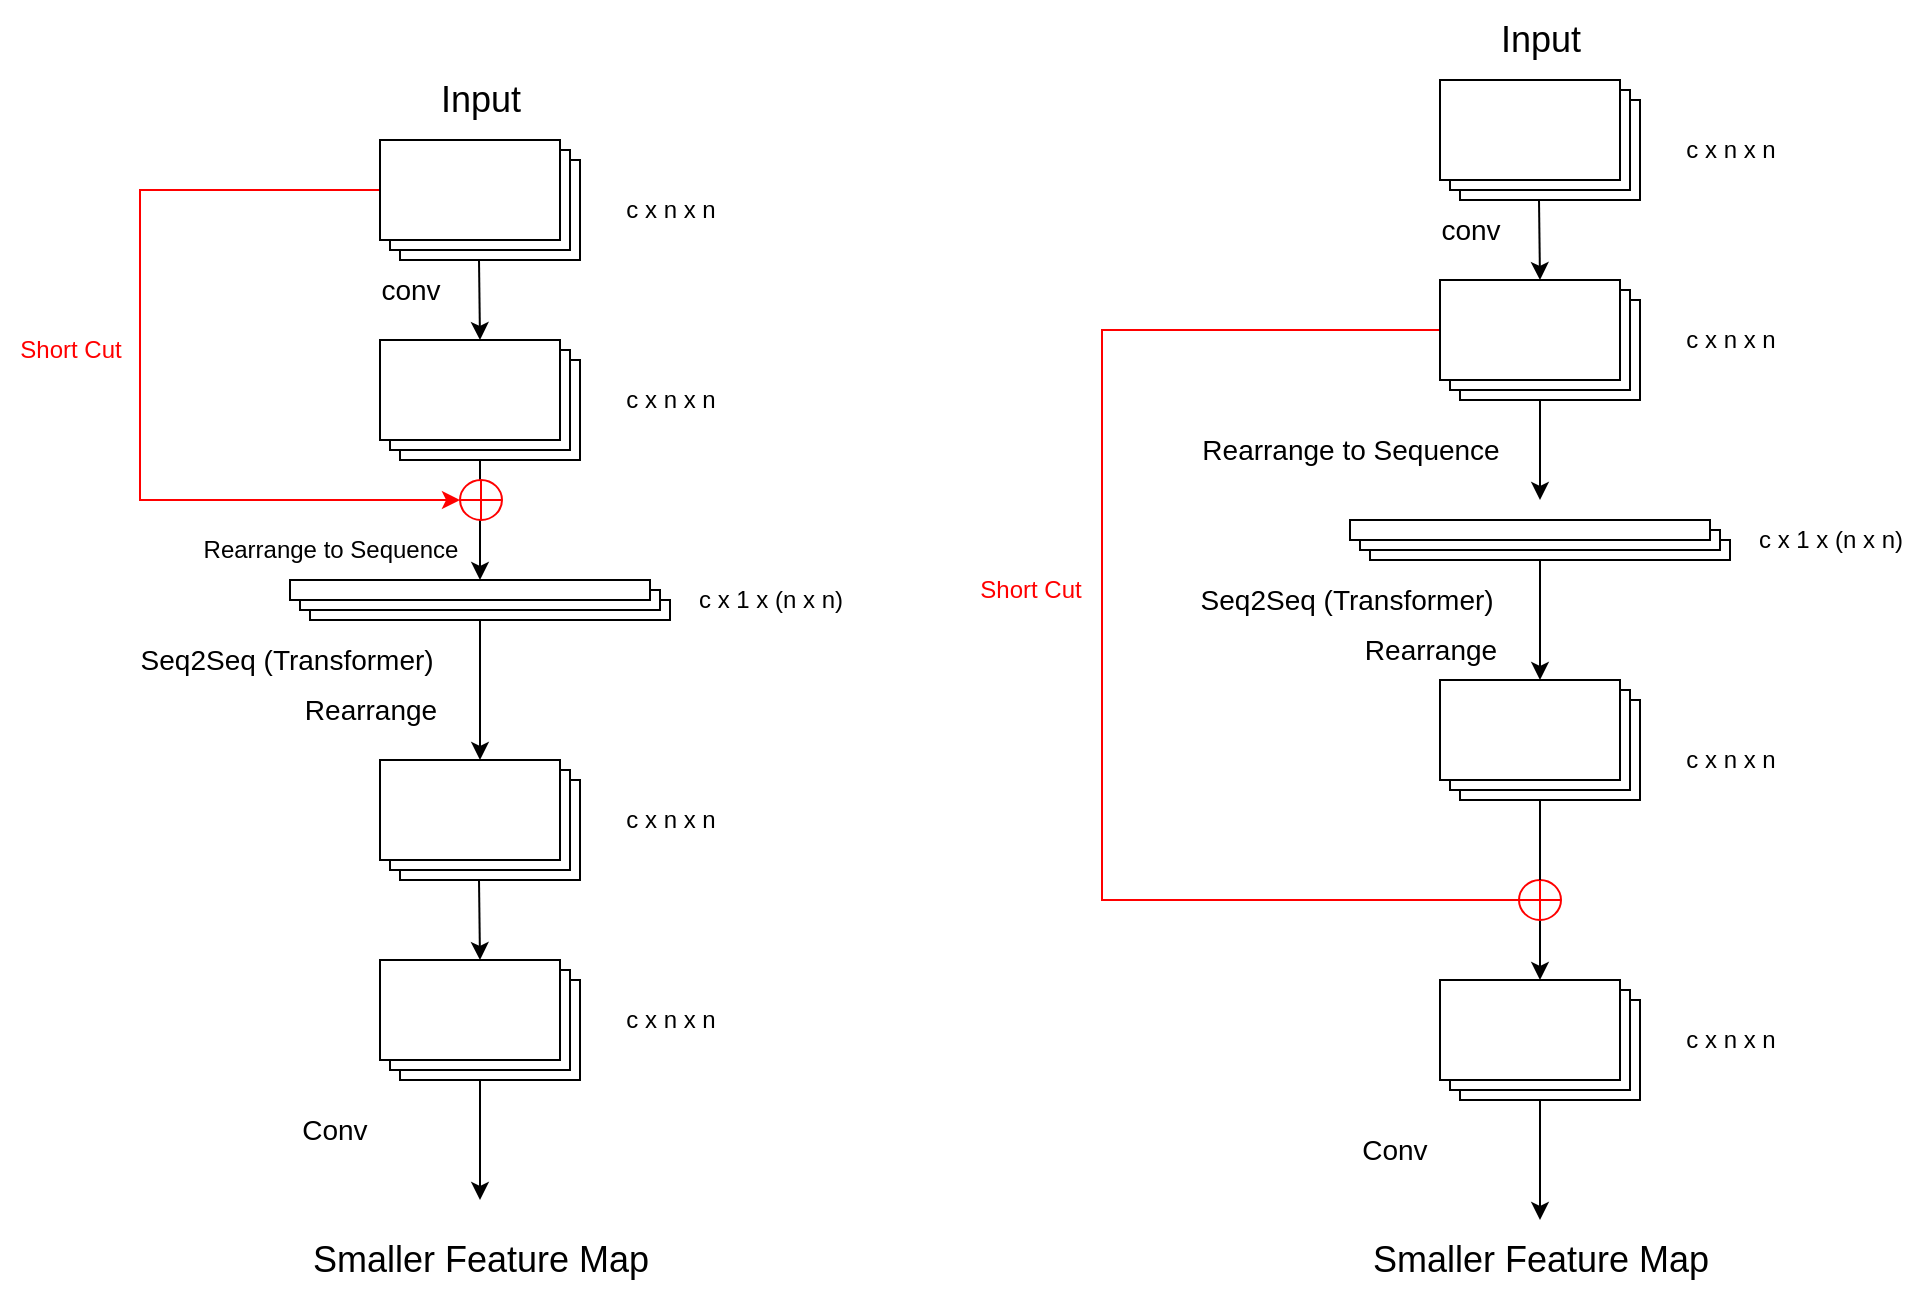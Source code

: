 <mxfile version="21.3.8" type="github">
  <diagram name="第 1 页" id="xl69UvYNIWuKGF_YYE_F">
    <mxGraphModel dx="2547" dy="732" grid="1" gridSize="10" guides="1" tooltips="1" connect="1" arrows="1" fold="1" page="1" pageScale="1" pageWidth="827" pageHeight="1169" math="0" shadow="0">
      <root>
        <mxCell id="0" />
        <mxCell id="1" parent="0" />
        <mxCell id="Kp3SWMMGHME06NrM-yMf-6" value="" style="verticalLabelPosition=bottom;verticalAlign=top;html=1;shape=mxgraph.basic.layered_rect;dx=10;outlineConnect=0;whiteSpace=wrap;" parent="1" vertex="1">
          <mxGeometry x="350" y="220" width="100" height="60" as="geometry" />
        </mxCell>
        <mxCell id="Kp3SWMMGHME06NrM-yMf-2" value="" style="endArrow=classic;html=1;rounded=0;" parent="1" edge="1">
          <mxGeometry width="50" height="50" relative="1" as="geometry">
            <mxPoint x="399.5" y="280" as="sourcePoint" />
            <mxPoint x="400" y="320" as="targetPoint" />
          </mxGeometry>
        </mxCell>
        <mxCell id="Kp3SWMMGHME06NrM-yMf-3" value="&lt;font style=&quot;font-size: 18px;&quot;&gt;Input&lt;/font&gt;" style="text;html=1;align=center;verticalAlign=middle;resizable=0;points=[];autosize=1;strokeColor=none;fillColor=none;" parent="1" vertex="1">
          <mxGeometry x="370" y="180" width="60" height="40" as="geometry" />
        </mxCell>
        <mxCell id="Kp3SWMMGHME06NrM-yMf-5" value="&lt;font style=&quot;font-size: 14px;&quot;&gt;Rearrange to Sequence&lt;/font&gt;" style="text;html=1;align=center;verticalAlign=middle;resizable=0;points=[];autosize=1;strokeColor=none;fillColor=none;" parent="1" vertex="1">
          <mxGeometry x="220" y="390" width="170" height="30" as="geometry" />
        </mxCell>
        <mxCell id="Kp3SWMMGHME06NrM-yMf-8" value="c x n x n" style="text;html=1;align=center;verticalAlign=middle;resizable=0;points=[];autosize=1;strokeColor=none;fillColor=none;" parent="1" vertex="1">
          <mxGeometry x="460" y="240" width="70" height="30" as="geometry" />
        </mxCell>
        <mxCell id="Kp3SWMMGHME06NrM-yMf-24" style="edgeStyle=orthogonalEdgeStyle;rounded=0;orthogonalLoop=1;jettySize=auto;html=1;exitX=0;exitY=0;exitDx=0;exitDy=25;exitPerimeter=0;dashed=True;strokeColor=#FF0000;" parent="1" source="Kp3SWMMGHME06NrM-yMf-10" edge="1">
          <mxGeometry relative="1" as="geometry">
            <mxPoint x="400" y="640" as="targetPoint" />
            <Array as="points">
              <mxPoint x="181" y="345" />
              <mxPoint x="181" y="630" />
              <mxPoint x="400" y="630" />
            </Array>
          </mxGeometry>
        </mxCell>
        <mxCell id="Kp3SWMMGHME06NrM-yMf-10" value="" style="verticalLabelPosition=bottom;verticalAlign=top;html=1;shape=mxgraph.basic.layered_rect;dx=10;outlineConnect=0;whiteSpace=wrap;" parent="1" vertex="1">
          <mxGeometry x="350" y="320" width="100" height="60" as="geometry" />
        </mxCell>
        <mxCell id="Kp3SWMMGHME06NrM-yMf-11" value="c x n x n" style="text;html=1;align=center;verticalAlign=middle;resizable=0;points=[];autosize=1;strokeColor=none;fillColor=none;" parent="1" vertex="1">
          <mxGeometry x="460" y="335" width="70" height="30" as="geometry" />
        </mxCell>
        <mxCell id="Kp3SWMMGHME06NrM-yMf-13" value="" style="verticalLabelPosition=bottom;verticalAlign=top;html=1;shape=mxgraph.basic.layered_rect;dx=10;outlineConnect=0;whiteSpace=wrap;" parent="1" vertex="1">
          <mxGeometry x="305" y="440" width="190" height="20" as="geometry" />
        </mxCell>
        <mxCell id="Kp3SWMMGHME06NrM-yMf-14" value="" style="endArrow=classic;html=1;rounded=0;" parent="1" source="Kp3SWMMGHME06NrM-yMf-10" edge="1">
          <mxGeometry width="50" height="50" relative="1" as="geometry">
            <mxPoint x="400" y="420" as="sourcePoint" />
            <mxPoint x="400" y="430" as="targetPoint" />
          </mxGeometry>
        </mxCell>
        <mxCell id="Kp3SWMMGHME06NrM-yMf-15" value="c x 1 x (n x n)" style="text;html=1;align=center;verticalAlign=middle;resizable=0;points=[];autosize=1;strokeColor=none;fillColor=none;" parent="1" vertex="1">
          <mxGeometry x="495" y="435" width="100" height="30" as="geometry" />
        </mxCell>
        <mxCell id="Kp3SWMMGHME06NrM-yMf-16" value="&lt;font style=&quot;font-size: 14px;&quot;&gt;conv&lt;/font&gt;" style="text;html=1;align=center;verticalAlign=middle;resizable=0;points=[];autosize=1;strokeColor=none;fillColor=none;" parent="1" vertex="1">
          <mxGeometry x="340" y="280" width="50" height="30" as="geometry" />
        </mxCell>
        <mxCell id="Kp3SWMMGHME06NrM-yMf-17" value="" style="endArrow=classic;html=1;rounded=0;" parent="1" source="Kp3SWMMGHME06NrM-yMf-13" edge="1">
          <mxGeometry width="50" height="50" relative="1" as="geometry">
            <mxPoint x="400" y="470" as="sourcePoint" />
            <mxPoint x="400" y="520" as="targetPoint" />
          </mxGeometry>
        </mxCell>
        <mxCell id="Kp3SWMMGHME06NrM-yMf-18" value="&lt;font style=&quot;font-size: 14px;&quot;&gt;Seq2Seq (Transformer)&amp;nbsp;&lt;/font&gt;" style="text;html=1;align=center;verticalAlign=middle;resizable=0;points=[];autosize=1;strokeColor=none;fillColor=none;" parent="1" vertex="1">
          <mxGeometry x="220" y="465" width="170" height="30" as="geometry" />
        </mxCell>
        <mxCell id="Kp3SWMMGHME06NrM-yMf-19" value="&lt;font style=&quot;font-size: 14px;&quot;&gt;Rearrange&lt;/font&gt;" style="text;html=1;align=center;verticalAlign=middle;resizable=0;points=[];autosize=1;strokeColor=none;fillColor=none;" parent="1" vertex="1">
          <mxGeometry x="300" y="490" width="90" height="30" as="geometry" />
        </mxCell>
        <mxCell id="Kp3SWMMGHME06NrM-yMf-22" value="" style="verticalLabelPosition=bottom;verticalAlign=top;html=1;shape=mxgraph.basic.layered_rect;dx=10;outlineConnect=0;whiteSpace=wrap;" parent="1" vertex="1">
          <mxGeometry x="350" y="520" width="100" height="60" as="geometry" />
        </mxCell>
        <mxCell id="Kp3SWMMGHME06NrM-yMf-23" value="c x n x n" style="text;html=1;align=center;verticalAlign=middle;resizable=0;points=[];autosize=1;strokeColor=none;fillColor=none;" parent="1" vertex="1">
          <mxGeometry x="460" y="545" width="70" height="30" as="geometry" />
        </mxCell>
        <mxCell id="Kp3SWMMGHME06NrM-yMf-30" style="edgeStyle=orthogonalEdgeStyle;rounded=0;orthogonalLoop=1;jettySize=auto;html=1;exitX=0.5;exitY=1;exitDx=0;exitDy=0;" parent="1" source="Kp3SWMMGHME06NrM-yMf-27" edge="1">
          <mxGeometry relative="1" as="geometry">
            <mxPoint x="400" y="670" as="targetPoint" />
          </mxGeometry>
        </mxCell>
        <mxCell id="Kp3SWMMGHME06NrM-yMf-27" value="" style="shape=orEllipse;perimeter=ellipsePerimeter;whiteSpace=wrap;html=1;backgroundOutline=1;strokeColor=#FF0000;" parent="1" vertex="1">
          <mxGeometry x="389.5" y="620" width="21" height="20" as="geometry" />
        </mxCell>
        <mxCell id="Kp3SWMMGHME06NrM-yMf-28" value="&lt;font color=&quot;#ff0000&quot;&gt;Short Cut&lt;/font&gt;" style="text;html=1;align=center;verticalAlign=middle;resizable=0;points=[];autosize=1;strokeColor=none;fillColor=none;" parent="1" vertex="1">
          <mxGeometry x="110" y="460" width="70" height="30" as="geometry" />
        </mxCell>
        <mxCell id="Kp3SWMMGHME06NrM-yMf-29" value="" style="endArrow=none;html=1;rounded=0;exitX=0.5;exitY=0;exitDx=0;exitDy=0;" parent="1" source="Kp3SWMMGHME06NrM-yMf-27" edge="1">
          <mxGeometry width="50" height="50" relative="1" as="geometry">
            <mxPoint x="380" y="620" as="sourcePoint" />
            <mxPoint x="400" y="580" as="targetPoint" />
          </mxGeometry>
        </mxCell>
        <mxCell id="Kp3SWMMGHME06NrM-yMf-31" value="" style="verticalLabelPosition=bottom;verticalAlign=top;html=1;shape=mxgraph.basic.layered_rect;dx=10;outlineConnect=0;whiteSpace=wrap;" parent="1" vertex="1">
          <mxGeometry x="350" y="670" width="100" height="60" as="geometry" />
        </mxCell>
        <mxCell id="Kp3SWMMGHME06NrM-yMf-32" value="c x n x n" style="text;html=1;align=center;verticalAlign=middle;resizable=0;points=[];autosize=1;strokeColor=none;fillColor=none;" parent="1" vertex="1">
          <mxGeometry x="460" y="685" width="70" height="30" as="geometry" />
        </mxCell>
        <mxCell id="Kp3SWMMGHME06NrM-yMf-33" value="" style="endArrow=classic;html=1;rounded=0;" parent="1" source="Kp3SWMMGHME06NrM-yMf-31" edge="1">
          <mxGeometry width="50" height="50" relative="1" as="geometry">
            <mxPoint x="400" y="780" as="sourcePoint" />
            <mxPoint x="400" y="790" as="targetPoint" />
          </mxGeometry>
        </mxCell>
        <mxCell id="Kp3SWMMGHME06NrM-yMf-34" value="&lt;font style=&quot;font-size: 14px;&quot;&gt;&amp;nbsp;Conv&lt;/font&gt;" style="text;html=1;align=center;verticalAlign=middle;resizable=0;points=[];autosize=1;strokeColor=none;fillColor=none;" parent="1" vertex="1">
          <mxGeometry x="294.5" y="740" width="60" height="30" as="geometry" />
        </mxCell>
        <mxCell id="Kp3SWMMGHME06NrM-yMf-35" value="&lt;font style=&quot;font-size: 18px;&quot;&gt;Smaller Feature Map&lt;/font&gt;" style="text;html=1;align=center;verticalAlign=middle;resizable=0;points=[];autosize=1;strokeColor=none;fillColor=none;" parent="1" vertex="1">
          <mxGeometry x="305" y="790" width="190" height="40" as="geometry" />
        </mxCell>
        <mxCell id="1e_7yg4m6uT4iApTo74Y-30" style="edgeStyle=orthogonalEdgeStyle;rounded=0;orthogonalLoop=1;jettySize=auto;html=1;exitX=0;exitY=0;exitDx=0;exitDy=25;exitPerimeter=0;entryX=0;entryY=0.5;entryDx=0;entryDy=0;edgeColor=RGB(255,0,0);strokeColor=#FF0000;" edge="1" parent="1" source="1e_7yg4m6uT4iApTo74Y-1" target="1e_7yg4m6uT4iApTo74Y-27">
          <mxGeometry relative="1" as="geometry">
            <mxPoint x="-210" y="430" as="targetPoint" />
            <Array as="points">
              <mxPoint x="-300" y="275" />
              <mxPoint x="-300" y="430" />
            </Array>
          </mxGeometry>
        </mxCell>
        <mxCell id="1e_7yg4m6uT4iApTo74Y-1" value="" style="verticalLabelPosition=bottom;verticalAlign=top;html=1;shape=mxgraph.basic.layered_rect;dx=10;outlineConnect=0;whiteSpace=wrap;" vertex="1" parent="1">
          <mxGeometry x="-180" y="250" width="100" height="60" as="geometry" />
        </mxCell>
        <mxCell id="1e_7yg4m6uT4iApTo74Y-2" value="" style="endArrow=classic;html=1;rounded=0;" edge="1" parent="1">
          <mxGeometry width="50" height="50" relative="1" as="geometry">
            <mxPoint x="-130.5" y="310" as="sourcePoint" />
            <mxPoint x="-130" y="350" as="targetPoint" />
          </mxGeometry>
        </mxCell>
        <mxCell id="1e_7yg4m6uT4iApTo74Y-3" value="&lt;font style=&quot;font-size: 18px;&quot;&gt;Input&lt;/font&gt;" style="text;html=1;align=center;verticalAlign=middle;resizable=0;points=[];autosize=1;strokeColor=none;fillColor=none;" vertex="1" parent="1">
          <mxGeometry x="-160" y="210" width="60" height="40" as="geometry" />
        </mxCell>
        <mxCell id="1e_7yg4m6uT4iApTo74Y-5" value="c x n x n" style="text;html=1;align=center;verticalAlign=middle;resizable=0;points=[];autosize=1;strokeColor=none;fillColor=none;" vertex="1" parent="1">
          <mxGeometry x="-70" y="270" width="70" height="30" as="geometry" />
        </mxCell>
        <mxCell id="1e_7yg4m6uT4iApTo74Y-7" value="" style="verticalLabelPosition=bottom;verticalAlign=top;html=1;shape=mxgraph.basic.layered_rect;dx=10;outlineConnect=0;whiteSpace=wrap;" vertex="1" parent="1">
          <mxGeometry x="-180" y="350" width="100" height="60" as="geometry" />
        </mxCell>
        <mxCell id="1e_7yg4m6uT4iApTo74Y-8" value="c x n x n" style="text;html=1;align=center;verticalAlign=middle;resizable=0;points=[];autosize=1;strokeColor=none;fillColor=none;" vertex="1" parent="1">
          <mxGeometry x="-70" y="365" width="70" height="30" as="geometry" />
        </mxCell>
        <mxCell id="1e_7yg4m6uT4iApTo74Y-9" value="" style="verticalLabelPosition=bottom;verticalAlign=top;html=1;shape=mxgraph.basic.layered_rect;dx=10;outlineConnect=0;whiteSpace=wrap;" vertex="1" parent="1">
          <mxGeometry x="-225" y="470" width="190" height="20" as="geometry" />
        </mxCell>
        <mxCell id="1e_7yg4m6uT4iApTo74Y-10" value="" style="endArrow=classic;html=1;rounded=0;" edge="1" parent="1" source="1e_7yg4m6uT4iApTo74Y-7">
          <mxGeometry width="50" height="50" relative="1" as="geometry">
            <mxPoint x="-130" y="450" as="sourcePoint" />
            <mxPoint x="-130" y="470" as="targetPoint" />
          </mxGeometry>
        </mxCell>
        <mxCell id="1e_7yg4m6uT4iApTo74Y-11" value="c x 1 x (n x n)" style="text;html=1;align=center;verticalAlign=middle;resizable=0;points=[];autosize=1;strokeColor=none;fillColor=none;" vertex="1" parent="1">
          <mxGeometry x="-35" y="465" width="100" height="30" as="geometry" />
        </mxCell>
        <mxCell id="1e_7yg4m6uT4iApTo74Y-12" value="&lt;font style=&quot;font-size: 14px;&quot;&gt;conv&lt;/font&gt;" style="text;html=1;align=center;verticalAlign=middle;resizable=0;points=[];autosize=1;strokeColor=none;fillColor=none;" vertex="1" parent="1">
          <mxGeometry x="-190" y="310" width="50" height="30" as="geometry" />
        </mxCell>
        <mxCell id="1e_7yg4m6uT4iApTo74Y-13" value="" style="endArrow=classic;html=1;rounded=0;" edge="1" parent="1" source="1e_7yg4m6uT4iApTo74Y-9" target="1e_7yg4m6uT4iApTo74Y-16">
          <mxGeometry width="50" height="50" relative="1" as="geometry">
            <mxPoint x="-130" y="500" as="sourcePoint" />
            <mxPoint x="-130" y="550" as="targetPoint" />
          </mxGeometry>
        </mxCell>
        <mxCell id="1e_7yg4m6uT4iApTo74Y-14" value="&lt;font style=&quot;font-size: 14px;&quot;&gt;Seq2Seq (Transformer)&amp;nbsp;&lt;/font&gt;" style="text;html=1;align=center;verticalAlign=middle;resizable=0;points=[];autosize=1;strokeColor=none;fillColor=none;" vertex="1" parent="1">
          <mxGeometry x="-310" y="495" width="170" height="30" as="geometry" />
        </mxCell>
        <mxCell id="1e_7yg4m6uT4iApTo74Y-15" value="&lt;font style=&quot;font-size: 14px;&quot;&gt;Rearrange&lt;/font&gt;" style="text;html=1;align=center;verticalAlign=middle;resizable=0;points=[];autosize=1;strokeColor=none;fillColor=none;" vertex="1" parent="1">
          <mxGeometry x="-230" y="520" width="90" height="30" as="geometry" />
        </mxCell>
        <mxCell id="1e_7yg4m6uT4iApTo74Y-16" value="" style="verticalLabelPosition=bottom;verticalAlign=top;html=1;shape=mxgraph.basic.layered_rect;dx=10;outlineConnect=0;whiteSpace=wrap;" vertex="1" parent="1">
          <mxGeometry x="-180" y="560" width="100" height="60" as="geometry" />
        </mxCell>
        <mxCell id="1e_7yg4m6uT4iApTo74Y-17" value="c x n x n" style="text;html=1;align=center;verticalAlign=middle;resizable=0;points=[];autosize=1;strokeColor=none;fillColor=none;" vertex="1" parent="1">
          <mxGeometry x="-70" y="575" width="70" height="30" as="geometry" />
        </mxCell>
        <mxCell id="1e_7yg4m6uT4iApTo74Y-20" value="&lt;font color=&quot;#ff0000&quot;&gt;Short Cut&lt;/font&gt;" style="text;html=1;align=center;verticalAlign=middle;resizable=0;points=[];autosize=1;strokeColor=none;fillColor=none;" vertex="1" parent="1">
          <mxGeometry x="-370" y="340" width="70" height="30" as="geometry" />
        </mxCell>
        <mxCell id="1e_7yg4m6uT4iApTo74Y-22" value="" style="verticalLabelPosition=bottom;verticalAlign=top;html=1;shape=mxgraph.basic.layered_rect;dx=10;outlineConnect=0;whiteSpace=wrap;" vertex="1" parent="1">
          <mxGeometry x="-180" y="660" width="100" height="60" as="geometry" />
        </mxCell>
        <mxCell id="1e_7yg4m6uT4iApTo74Y-23" value="c x n x n" style="text;html=1;align=center;verticalAlign=middle;resizable=0;points=[];autosize=1;strokeColor=none;fillColor=none;" vertex="1" parent="1">
          <mxGeometry x="-70" y="675" width="70" height="30" as="geometry" />
        </mxCell>
        <mxCell id="1e_7yg4m6uT4iApTo74Y-24" value="" style="endArrow=classic;html=1;rounded=0;" edge="1" parent="1" source="1e_7yg4m6uT4iApTo74Y-22">
          <mxGeometry width="50" height="50" relative="1" as="geometry">
            <mxPoint x="-130" y="770" as="sourcePoint" />
            <mxPoint x="-130" y="780" as="targetPoint" />
          </mxGeometry>
        </mxCell>
        <mxCell id="1e_7yg4m6uT4iApTo74Y-25" value="&lt;font style=&quot;font-size: 14px;&quot;&gt;&amp;nbsp;Conv&lt;/font&gt;" style="text;html=1;align=center;verticalAlign=middle;resizable=0;points=[];autosize=1;strokeColor=none;fillColor=none;" vertex="1" parent="1">
          <mxGeometry x="-235.5" y="730" width="60" height="30" as="geometry" />
        </mxCell>
        <mxCell id="1e_7yg4m6uT4iApTo74Y-26" value="&lt;font style=&quot;font-size: 18px;&quot;&gt;Smaller Feature Map&lt;/font&gt;" style="text;html=1;align=center;verticalAlign=middle;resizable=0;points=[];autosize=1;strokeColor=none;fillColor=none;" vertex="1" parent="1">
          <mxGeometry x="-225" y="790" width="190" height="40" as="geometry" />
        </mxCell>
        <mxCell id="1e_7yg4m6uT4iApTo74Y-27" value="" style="shape=orEllipse;perimeter=ellipsePerimeter;whiteSpace=wrap;html=1;backgroundOutline=1;strokeColor=#FF0000;" vertex="1" parent="1">
          <mxGeometry x="-140" y="420" width="21" height="20" as="geometry" />
        </mxCell>
        <mxCell id="1e_7yg4m6uT4iApTo74Y-31" value="&lt;font style=&quot;font-size: 12px;&quot;&gt;Rearrange to Sequence&lt;/font&gt;" style="text;html=1;align=center;verticalAlign=middle;resizable=0;points=[];autosize=1;strokeColor=none;fillColor=none;" vertex="1" parent="1">
          <mxGeometry x="-280.5" y="440" width="150" height="30" as="geometry" />
        </mxCell>
        <mxCell id="1e_7yg4m6uT4iApTo74Y-32" value="" style="endArrow=classic;html=1;rounded=0;" edge="1" parent="1">
          <mxGeometry width="50" height="50" relative="1" as="geometry">
            <mxPoint x="-130.5" y="620" as="sourcePoint" />
            <mxPoint x="-130" y="660" as="targetPoint" />
          </mxGeometry>
        </mxCell>
      </root>
    </mxGraphModel>
  </diagram>
</mxfile>
